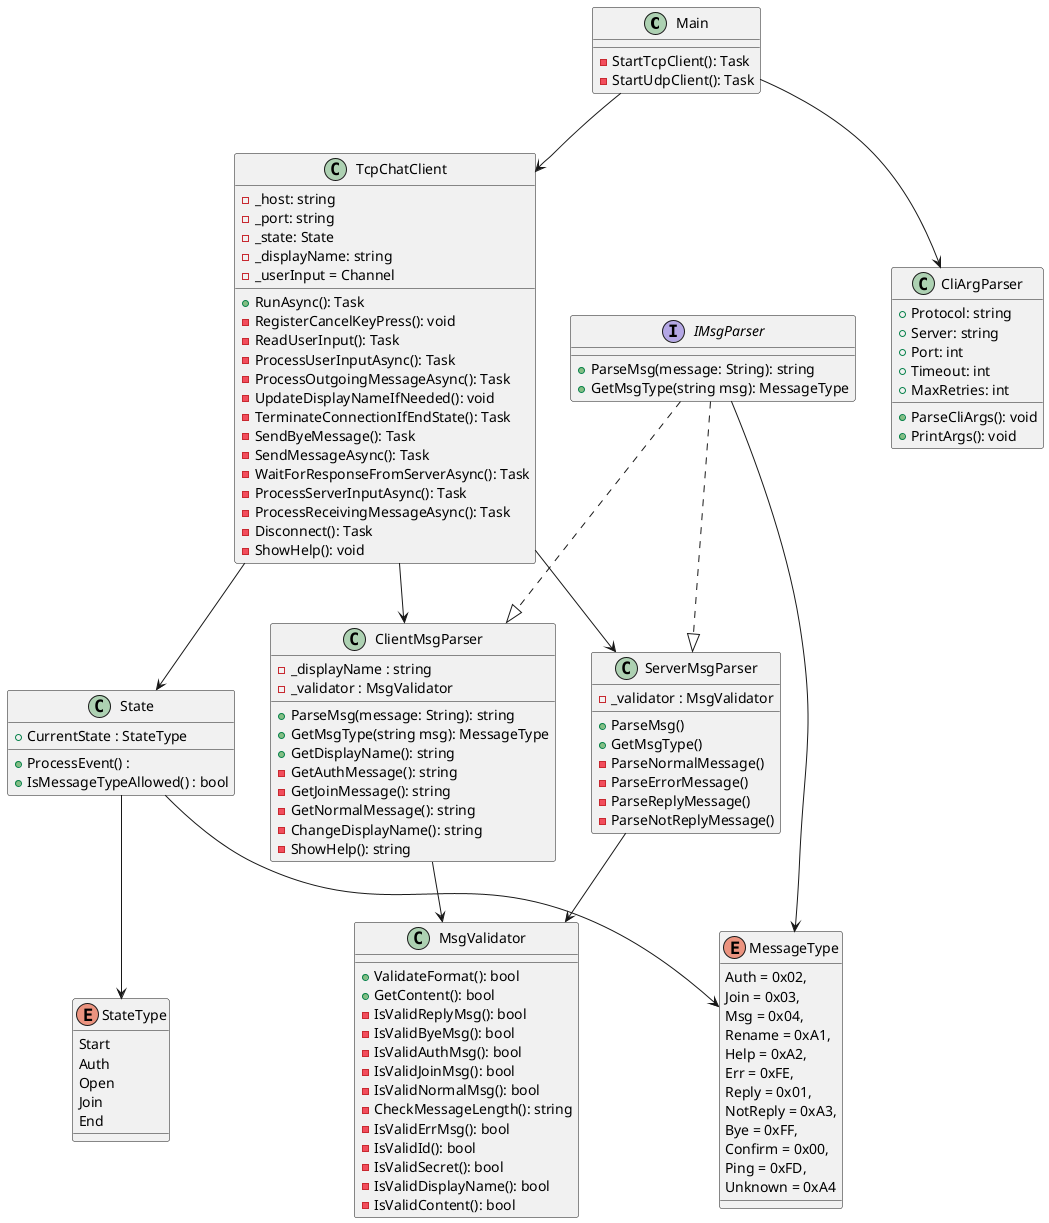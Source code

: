 @startuml

class Main 
{
    -StartTcpClient(): Task
    -StartUdpClient(): Task
}

class CliArgParser
{
    +Protocol: string
    +Server: string
    +Port: int 
    +Timeout: int
    +MaxRetries: int
    +ParseCliArgs(): void
    +PrintArgs(): void
}

class TcpChatClient 
{
    - _host: string
    - _port: string
    - _state: State
    - _displayName: string
    - _userInput = Channel
    +RunAsync(): Task
    -RegisterCancelKeyPress(): void
    -ReadUserInput(): Task
    -ProcessUserInputAsync(): Task
    -ProcessOutgoingMessageAsync(): Task
    -UpdateDisplayNameIfNeeded(): void
    -TerminateConnectionIfEndState(): Task
    -SendByeMessage(): Task
    -SendMessageAsync(): Task
    -WaitForResponseFromServerAsync(): Task
    -ProcessServerInputAsync(): Task
    -ProcessReceivingMessageAsync(): Task
    -Disconnect(): Task
    -ShowHelp(): void
}

enum MessageType
{
    Auth = 0x02,
    Join = 0x03,
    Msg = 0x04,
    Rename = 0xA1,
    Help = 0xA2,
    Err = 0xFE,
    Reply = 0x01,
    NotReply = 0xA3,
    Bye = 0xFF,
    Confirm = 0x00,
    Ping = 0xFD,
    Unknown = 0xA4
}

interface IMsgParser
{
    +ParseMsg(message: String): string
    +GetMsgType(string msg): MessageType
}

class ClientMsgParser
{
    - _displayName : string
    - _validator : MsgValidator
    +ParseMsg(message: String): string
    +GetMsgType(string msg): MessageType
    +GetDisplayName(): string
    -GetAuthMessage(): string
    -GetJoinMessage(): string
    -GetNormalMessage(): string
    -ChangeDisplayName(): string
    -ShowHelp(): string
}

class MsgValidator {
    + ValidateFormat(): bool
    + GetContent(): bool
    - IsValidReplyMsg(): bool
    - IsValidByeMsg(): bool
    - IsValidAuthMsg(): bool
    - IsValidJoinMsg(): bool
    - IsValidNormalMsg(): bool
    - CheckMessageLength(): string
    - IsValidErrMsg(): bool
    - IsValidId(): bool
    - IsValidSecret(): bool
    - IsValidDisplayName(): bool
    - IsValidContent(): bool
}

class ServerMsgParser
{
    - _validator : MsgValidator
    + ParseMsg()
    + GetMsgType()
    - ParseNormalMessage()
    - ParseErrorMessage()
    - ParseReplyMessage()
    - ParseNotReplyMessage()
}

class State {
    + CurrentState : StateType
    + ProcessEvent() : 
    + IsMessageTypeAllowed() : bool
}

enum StateType {
    Start
    Auth
    Open
    Join
    End
}



IMsgParser --> MessageType 
IMsgParser ..|> ClientMsgParser
IMsgParser ..|> ServerMsgParser

TcpChatClient --> ClientMsgParser
TcpChatClient --> ServerMsgParser
TcpChatClient --> State

ClientMsgParser --> MsgValidator
ServerMsgParser --> MsgValidator

State --> StateType
State --> MessageType


Main --> TcpChatClient
Main --> CliArgParser





@enduml